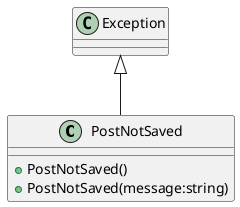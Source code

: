 @startuml
class PostNotSaved {
    + PostNotSaved()
    + PostNotSaved(message:string)
}
Exception <|-- PostNotSaved
@enduml
